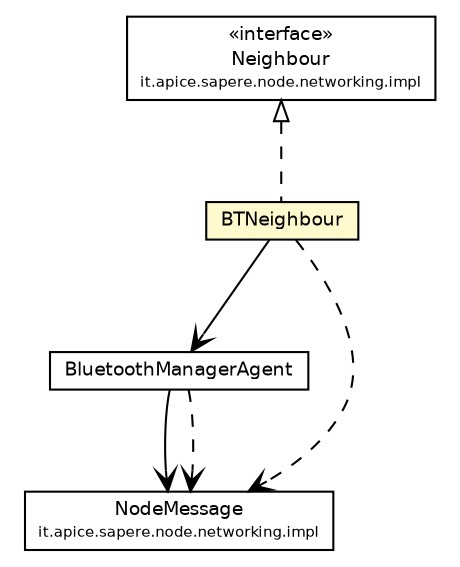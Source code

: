 #!/usr/local/bin/dot
#
# Class diagram 
# Generated by UmlGraph version 4.4 (http://www.spinellis.gr/sw/umlgraph)
#

digraph G {
	edge [fontname="Helvetica",fontsize=10,labelfontname="Helvetica",labelfontsize=10];
	node [fontname="Helvetica",fontsize=10,shape=plaintext];
	// it.apice.sapere.node.networking.bluetooth.impl.BTNeighbour
	c2367 [label=<<table border="0" cellborder="1" cellspacing="0" cellpadding="2" port="p" bgcolor="lemonChiffon" href="./BTNeighbour.html">
		<tr><td><table border="0" cellspacing="0" cellpadding="1">
			<tr><td> BTNeighbour </td></tr>
		</table></td></tr>
		</table>>, fontname="Helvetica", fontcolor="black", fontsize=9.0];
	// it.apice.sapere.node.networking.bluetooth.impl.BluetoothManagerAgent
	c2369 [label=<<table border="0" cellborder="1" cellspacing="0" cellpadding="2" port="p" href="./BluetoothManagerAgent.html">
		<tr><td><table border="0" cellspacing="0" cellpadding="1">
			<tr><td> BluetoothManagerAgent </td></tr>
		</table></td></tr>
		</table>>, fontname="Helvetica", fontcolor="black", fontsize=9.0];
	// it.apice.sapere.node.networking.impl.NodeMessage
	c2376 [label=<<table border="0" cellborder="1" cellspacing="0" cellpadding="2" port="p" href="../../impl/NodeMessage.html">
		<tr><td><table border="0" cellspacing="0" cellpadding="1">
			<tr><td> NodeMessage </td></tr>
			<tr><td><font point-size="7.0"> it.apice.sapere.node.networking.impl </font></td></tr>
		</table></td></tr>
		</table>>, fontname="Helvetica", fontcolor="black", fontsize=9.0];
	// it.apice.sapere.node.networking.impl.Neighbour
	c2379 [label=<<table border="0" cellborder="1" cellspacing="0" cellpadding="2" port="p" href="../../impl/Neighbour.html">
		<tr><td><table border="0" cellspacing="0" cellpadding="1">
			<tr><td> &laquo;interface&raquo; </td></tr>
			<tr><td> Neighbour </td></tr>
			<tr><td><font point-size="7.0"> it.apice.sapere.node.networking.impl </font></td></tr>
		</table></td></tr>
		</table>>, fontname="Helvetica", fontcolor="black", fontsize=9.0];
	//it.apice.sapere.node.networking.bluetooth.impl.BTNeighbour implements it.apice.sapere.node.networking.impl.Neighbour
	c2379:p -> c2367:p [dir=back,arrowtail=empty,style=dashed];
	// it.apice.sapere.node.networking.bluetooth.impl.BTNeighbour NAVASSOC it.apice.sapere.node.networking.bluetooth.impl.BluetoothManagerAgent
	c2367:p -> c2369:p [taillabel="", label="", headlabel="", fontname="Helvetica", fontcolor="black", fontsize=10.0, color="black", arrowhead=open];
	// it.apice.sapere.node.networking.bluetooth.impl.BluetoothManagerAgent NAVASSOC it.apice.sapere.node.networking.impl.NodeMessage
	c2369:p -> c2376:p [taillabel="", label="", headlabel="", fontname="Helvetica", fontcolor="black", fontsize=10.0, color="black", arrowhead=open];
	// it.apice.sapere.node.networking.bluetooth.impl.BTNeighbour DEPEND it.apice.sapere.node.networking.impl.NodeMessage
	c2367:p -> c2376:p [taillabel="", label="", headlabel="", fontname="Helvetica", fontcolor="black", fontsize=10.0, color="black", arrowhead=open, style=dashed];
	// it.apice.sapere.node.networking.bluetooth.impl.BluetoothManagerAgent DEPEND it.apice.sapere.node.networking.impl.NodeMessage
	c2369:p -> c2376:p [taillabel="", label="", headlabel="", fontname="Helvetica", fontcolor="black", fontsize=10.0, color="black", arrowhead=open, style=dashed];
}

